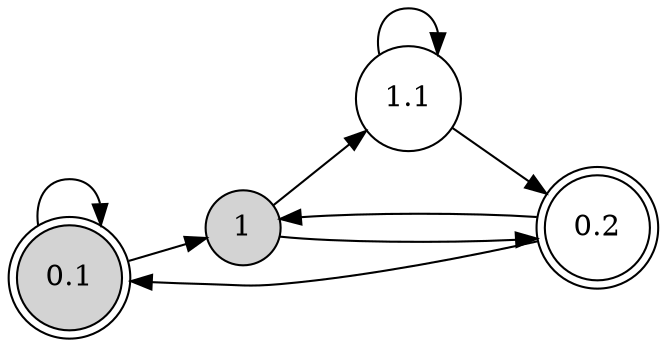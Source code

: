 digraph SBA{
	rankdir=LR
	0 [shape=doublecircle,style=filled,label="0.1"]
	1 [shape=circle,style=filled,label="1"]
	2 [shape=circle,label="1.1"]
	4 [shape=doublecircle,label="0.2"]

	0->0
	0->1
	1->2
	1->4
	2->2
	2->4
	4->0
	4->1
}
